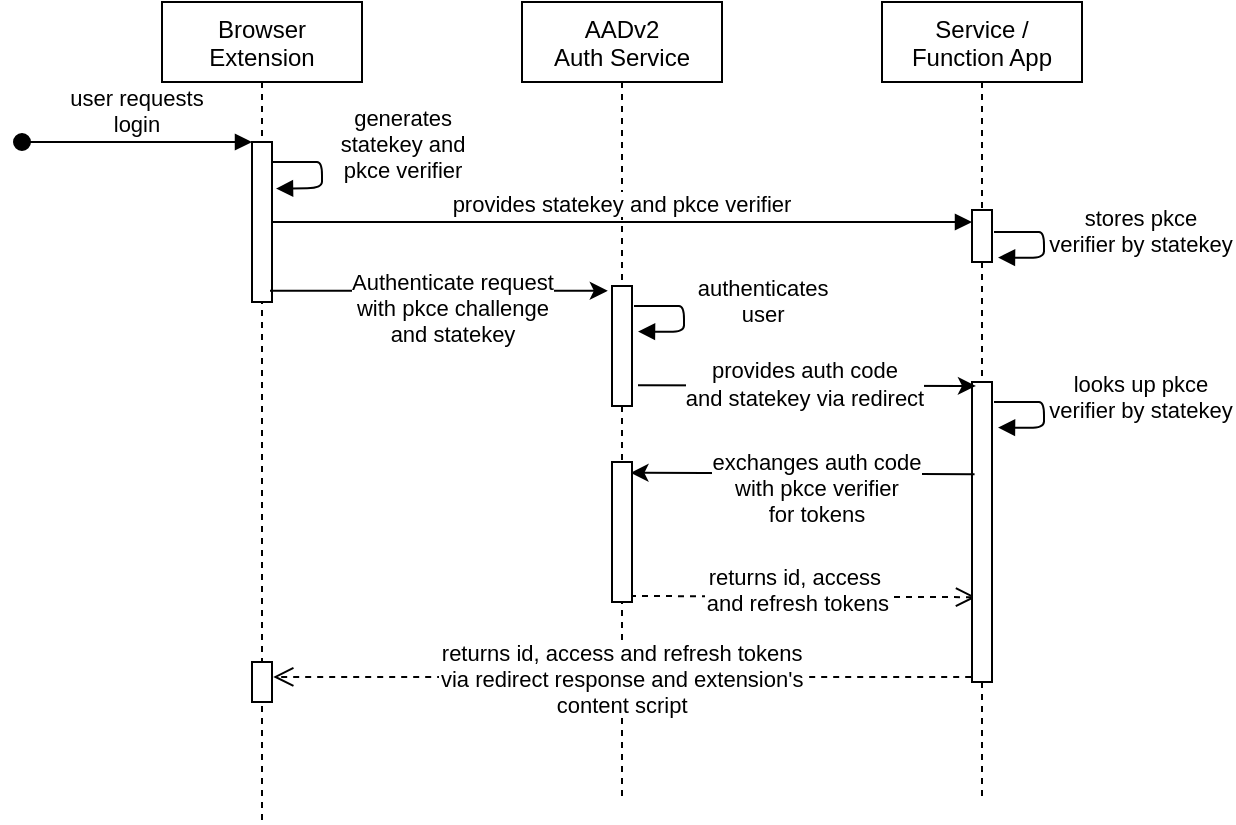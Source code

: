 <mxfile version="13.9.9" type="device"><diagram id="kgpKYQtTHZ0yAKxKKP6v" name="Page-1"><mxGraphModel dx="763" dy="537" grid="1" gridSize="10" guides="1" tooltips="1" connect="1" arrows="1" fold="1" page="1" pageScale="1" pageWidth="850" pageHeight="1100" math="0" shadow="0"><root><mxCell id="0"/><mxCell id="1" parent="0"/><mxCell id="3nuBFxr9cyL0pnOWT2aG-1" value="Browser&#10;Extension" style="shape=umlLifeline;perimeter=lifelinePerimeter;container=1;collapsible=0;recursiveResize=0;rounded=0;shadow=0;strokeWidth=1;" parent="1" vertex="1"><mxGeometry x="120" y="80" width="100" height="410" as="geometry"/></mxCell><mxCell id="3nuBFxr9cyL0pnOWT2aG-2" value="" style="points=[];perimeter=orthogonalPerimeter;rounded=0;shadow=0;strokeWidth=1;" parent="3nuBFxr9cyL0pnOWT2aG-1" vertex="1"><mxGeometry x="45" y="70" width="10" height="80" as="geometry"/></mxCell><mxCell id="3nuBFxr9cyL0pnOWT2aG-3" value="user requests&#10;login" style="verticalAlign=bottom;startArrow=oval;endArrow=block;startSize=8;shadow=0;strokeWidth=1;" parent="3nuBFxr9cyL0pnOWT2aG-1" target="3nuBFxr9cyL0pnOWT2aG-2" edge="1"><mxGeometry relative="1" as="geometry"><mxPoint x="-70" y="70" as="sourcePoint"/></mxGeometry></mxCell><mxCell id="5RWxSXU0fKwFn5JjcQT8-5" value="" style="points=[];perimeter=orthogonalPerimeter;rounded=0;shadow=0;strokeWidth=1;" vertex="1" parent="3nuBFxr9cyL0pnOWT2aG-1"><mxGeometry x="45" y="330" width="10" height="20" as="geometry"/></mxCell><mxCell id="3nuBFxr9cyL0pnOWT2aG-5" value="AADv2&#10;Auth Service" style="shape=umlLifeline;perimeter=lifelinePerimeter;container=1;collapsible=0;recursiveResize=0;rounded=0;shadow=0;strokeWidth=1;" parent="1" vertex="1"><mxGeometry x="300" y="80" width="100" height="400" as="geometry"/></mxCell><mxCell id="3nuBFxr9cyL0pnOWT2aG-6" value="" style="points=[];perimeter=orthogonalPerimeter;rounded=0;shadow=0;strokeWidth=1;" parent="3nuBFxr9cyL0pnOWT2aG-5" vertex="1"><mxGeometry x="45" y="142" width="10" height="60" as="geometry"/></mxCell><mxCell id="3nuBFxr9cyL0pnOWT2aG-7" value="returns id, access &#10;and refresh tokens" style="verticalAlign=bottom;endArrow=open;dashed=1;endSize=8;shadow=0;strokeWidth=1;exitX=1.062;exitY=0.861;exitDx=0;exitDy=0;exitPerimeter=0;entryX=0.48;entryY=0.744;entryDx=0;entryDy=0;entryPerimeter=0;" parent="1" edge="1"><mxGeometry x="-0.029" y="-12" relative="1" as="geometry"><mxPoint x="527" y="377.6" as="targetPoint"/><Array as="points"/><mxPoint as="offset"/><mxPoint x="354.0" y="376.98" as="sourcePoint"/></mxGeometry></mxCell><mxCell id="3nuBFxr9cyL0pnOWT2aG-8" value="provides statekey and pkce verifier" style="verticalAlign=bottom;endArrow=block;shadow=0;strokeWidth=1;" parent="1" source="3nuBFxr9cyL0pnOWT2aG-2" target="-pxQLLJ6zC5OJB10RI_M-2" edge="1"><mxGeometry relative="1" as="geometry"><mxPoint x="275" y="175" as="sourcePoint"/><mxPoint x="510" y="189" as="targetPoint"/><Array as="points"><mxPoint x="200" y="190"/><mxPoint x="330" y="190"/></Array></mxGeometry></mxCell><mxCell id="-pxQLLJ6zC5OJB10RI_M-1" value="Service /&#10;Function App" style="shape=umlLifeline;perimeter=lifelinePerimeter;container=1;collapsible=0;recursiveResize=0;rounded=0;shadow=0;strokeWidth=1;" parent="1" vertex="1"><mxGeometry x="480" y="80" width="100" height="400" as="geometry"/></mxCell><mxCell id="-pxQLLJ6zC5OJB10RI_M-2" value="" style="points=[];perimeter=orthogonalPerimeter;rounded=0;shadow=0;strokeWidth=1;" parent="-pxQLLJ6zC5OJB10RI_M-1" vertex="1"><mxGeometry x="45" y="104" width="10" height="26" as="geometry"/></mxCell><mxCell id="5RWxSXU0fKwFn5JjcQT8-2" value="" style="points=[];perimeter=orthogonalPerimeter;rounded=0;shadow=0;strokeWidth=1;" vertex="1" parent="-pxQLLJ6zC5OJB10RI_M-1"><mxGeometry x="45" y="190" width="10" height="150" as="geometry"/></mxCell><mxCell id="-pxQLLJ6zC5OJB10RI_M-4" value="generates&#10;statekey and&#10;pkce verifier" style="verticalAlign=bottom;endArrow=block;shadow=0;strokeWidth=1;entryX=1.2;entryY=0.111;entryDx=0;entryDy=0;entryPerimeter=0;" parent="1" edge="1"><mxGeometry x="0.238" y="40" relative="1" as="geometry"><mxPoint x="175" y="160" as="sourcePoint"/><mxPoint x="177" y="173.31" as="targetPoint"/><Array as="points"><mxPoint x="190" y="160"/><mxPoint x="200" y="160"/><mxPoint x="200" y="173"/></Array><mxPoint x="40" y="-40" as="offset"/></mxGeometry></mxCell><mxCell id="-pxQLLJ6zC5OJB10RI_M-6" value="" style="endArrow=classic;html=1;entryX=-0.11;entryY=0.012;entryDx=0;entryDy=0;entryPerimeter=0;" parent="1" edge="1"><mxGeometry width="50" height="50" relative="1" as="geometry"><mxPoint x="174" y="224.4" as="sourcePoint"/><mxPoint x="342.9" y="224.4" as="targetPoint"/></mxGeometry></mxCell><mxCell id="-pxQLLJ6zC5OJB10RI_M-7" value="Authenticate request&lt;br&gt;with pkce challenge&lt;br&gt;and statekey" style="edgeLabel;html=1;align=center;verticalAlign=middle;resizable=0;points=[];" parent="-pxQLLJ6zC5OJB10RI_M-6" vertex="1" connectable="0"><mxGeometry x="0.069" y="1" relative="1" as="geometry"><mxPoint y="9.08" as="offset"/></mxGeometry></mxCell><mxCell id="-pxQLLJ6zC5OJB10RI_M-8" value="authenticates&#10;user" style="verticalAlign=bottom;endArrow=block;shadow=0;strokeWidth=1;entryX=1.2;entryY=0.111;entryDx=0;entryDy=0;entryPerimeter=0;" parent="1" edge="1"><mxGeometry x="0.238" y="40" relative="1" as="geometry"><mxPoint x="356" y="232" as="sourcePoint"/><mxPoint x="358" y="244.755" as="targetPoint"/><Array as="points"><mxPoint x="371" y="232"/><mxPoint x="381" y="232"/><mxPoint x="381" y="245"/></Array><mxPoint x="40" y="-40" as="offset"/></mxGeometry></mxCell><mxCell id="-pxQLLJ6zC5OJB10RI_M-9" value="" style="endArrow=classic;html=1;entryX=0.097;entryY=0.366;entryDx=0;entryDy=0;entryPerimeter=0;" parent="1" edge="1"><mxGeometry width="50" height="50" relative="1" as="geometry"><mxPoint x="358" y="271.66" as="sourcePoint"/><mxPoint x="526.97" y="271.958" as="targetPoint"/></mxGeometry></mxCell><mxCell id="-pxQLLJ6zC5OJB10RI_M-10" value="provides auth code&lt;br&gt;and statekey via redirect" style="edgeLabel;html=1;align=center;verticalAlign=middle;resizable=0;points=[];" parent="-pxQLLJ6zC5OJB10RI_M-9" vertex="1" connectable="0"><mxGeometry x="0.143" y="1" relative="1" as="geometry"><mxPoint x="-13.55" y="-0.52" as="offset"/></mxGeometry></mxCell><mxCell id="-pxQLLJ6zC5OJB10RI_M-11" value="" style="endArrow=classic;html=1;exitX=0.028;exitY=0.577;exitDx=0;exitDy=0;exitPerimeter=0;entryX=0.924;entryY=0.077;entryDx=0;entryDy=0;entryPerimeter=0;" parent="1" target="5RWxSXU0fKwFn5JjcQT8-3" edge="1"><mxGeometry width="50" height="50" relative="1" as="geometry"><mxPoint x="526.28" y="316.131" as="sourcePoint"/><mxPoint x="350" y="315" as="targetPoint"/></mxGeometry></mxCell><mxCell id="-pxQLLJ6zC5OJB10RI_M-12" value="exchanges auth code&lt;br&gt;with pkce verifier&lt;br&gt;for tokens" style="edgeLabel;html=1;align=center;verticalAlign=middle;resizable=0;points=[];" parent="-pxQLLJ6zC5OJB10RI_M-11" vertex="1" connectable="0"><mxGeometry x="0.144" y="-1" relative="1" as="geometry"><mxPoint x="19.12" y="8.28" as="offset"/></mxGeometry></mxCell><mxCell id="-pxQLLJ6zC5OJB10RI_M-13" value="looks up pkce&#10;verifier by statekey" style="verticalAlign=bottom;endArrow=block;shadow=0;strokeWidth=1;entryX=1.2;entryY=0.111;entryDx=0;entryDy=0;entryPerimeter=0;" parent="1" edge="1"><mxGeometry x="0.238" y="49" relative="1" as="geometry"><mxPoint x="536" y="280" as="sourcePoint"/><mxPoint x="538" y="292.755" as="targetPoint"/><Array as="points"><mxPoint x="551" y="280.0"/><mxPoint x="561" y="280.0"/><mxPoint x="561" y="293.0"/></Array><mxPoint x="49" y="-49" as="offset"/></mxGeometry></mxCell><mxCell id="5RWxSXU0fKwFn5JjcQT8-1" value="stores pkce&#10;verifier by statekey" style="verticalAlign=bottom;endArrow=block;shadow=0;strokeWidth=1;entryX=1.2;entryY=0.111;entryDx=0;entryDy=0;entryPerimeter=0;" edge="1" parent="1"><mxGeometry x="0.246" y="49" relative="1" as="geometry"><mxPoint x="536" y="195.0" as="sourcePoint"/><mxPoint x="538" y="207.755" as="targetPoint"/><Array as="points"><mxPoint x="551" y="195.0"/><mxPoint x="561" y="195.0"/><mxPoint x="561" y="208.0"/></Array><mxPoint x="49" y="-47" as="offset"/></mxGeometry></mxCell><mxCell id="5RWxSXU0fKwFn5JjcQT8-3" value="" style="points=[];perimeter=orthogonalPerimeter;rounded=0;shadow=0;strokeWidth=1;" vertex="1" parent="1"><mxGeometry x="345" y="310" width="10" height="70" as="geometry"/></mxCell><mxCell id="5RWxSXU0fKwFn5JjcQT8-4" value="returns id, access and refresh tokens&#10;via redirect response and extension's&#10;content script" style="verticalAlign=bottom;endArrow=open;dashed=1;endSize=8;shadow=0;strokeWidth=1;exitX=-0.041;exitY=0.983;exitDx=0;exitDy=0;exitPerimeter=0;entryX=1.062;entryY=0.374;entryDx=0;entryDy=0;entryPerimeter=0;" edge="1" parent="1" source="5RWxSXU0fKwFn5JjcQT8-2" target="5RWxSXU0fKwFn5JjcQT8-5"><mxGeometry x="0.001" y="23" relative="1" as="geometry"><mxPoint x="180" y="417" as="targetPoint"/><Array as="points"/><mxPoint as="offset"/><mxPoint x="220" y="500" as="sourcePoint"/></mxGeometry></mxCell></root></mxGraphModel></diagram></mxfile>